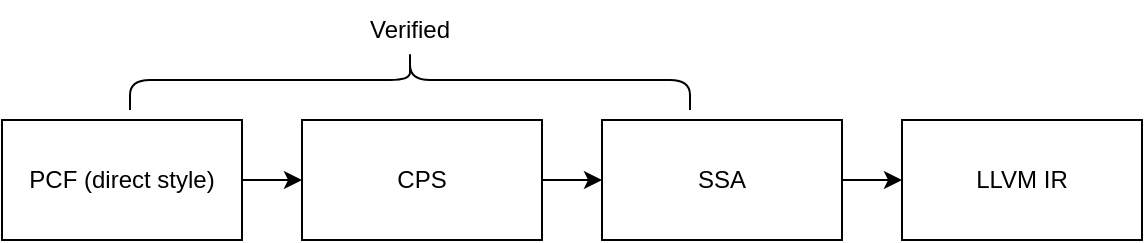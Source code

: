 <mxfile version="17.1.2" type="github">
  <diagram id="Vm7PI8PtoBJdbYvuWfQc" name="Page-1">
    <mxGraphModel dx="731" dy="375" grid="1" gridSize="10" guides="1" tooltips="1" connect="1" arrows="1" fold="1" page="1" pageScale="1" pageWidth="827" pageHeight="1169" math="0" shadow="0">
      <root>
        <mxCell id="0" />
        <mxCell id="1" parent="0" />
        <mxCell id="iQmmxvbvWwsZ9ZQEgWM5-15" value="" style="edgeStyle=orthogonalEdgeStyle;rounded=0;orthogonalLoop=1;jettySize=auto;html=1;" parent="1" source="iQmmxvbvWwsZ9ZQEgWM5-13" target="iQmmxvbvWwsZ9ZQEgWM5-14" edge="1">
          <mxGeometry relative="1" as="geometry" />
        </mxCell>
        <mxCell id="iQmmxvbvWwsZ9ZQEgWM5-13" value="PCF (direct style)" style="rounded=0;whiteSpace=wrap;html=1;" parent="1" vertex="1">
          <mxGeometry x="210" y="190" width="120" height="60" as="geometry" />
        </mxCell>
        <mxCell id="iQmmxvbvWwsZ9ZQEgWM5-17" value="" style="edgeStyle=orthogonalEdgeStyle;rounded=0;orthogonalLoop=1;jettySize=auto;html=1;" parent="1" source="iQmmxvbvWwsZ9ZQEgWM5-14" target="iQmmxvbvWwsZ9ZQEgWM5-16" edge="1">
          <mxGeometry relative="1" as="geometry" />
        </mxCell>
        <mxCell id="iQmmxvbvWwsZ9ZQEgWM5-14" value="CPS" style="rounded=0;whiteSpace=wrap;html=1;" parent="1" vertex="1">
          <mxGeometry x="360" y="190" width="120" height="60" as="geometry" />
        </mxCell>
        <mxCell id="iQmmxvbvWwsZ9ZQEgWM5-19" value="" style="edgeStyle=orthogonalEdgeStyle;rounded=0;orthogonalLoop=1;jettySize=auto;html=1;" parent="1" source="iQmmxvbvWwsZ9ZQEgWM5-16" target="iQmmxvbvWwsZ9ZQEgWM5-18" edge="1">
          <mxGeometry relative="1" as="geometry" />
        </mxCell>
        <mxCell id="iQmmxvbvWwsZ9ZQEgWM5-16" value="SSA" style="rounded=0;whiteSpace=wrap;html=1;" parent="1" vertex="1">
          <mxGeometry x="510" y="190" width="120" height="60" as="geometry" />
        </mxCell>
        <mxCell id="iQmmxvbvWwsZ9ZQEgWM5-18" value="LLVM IR" style="rounded=0;whiteSpace=wrap;html=1;" parent="1" vertex="1">
          <mxGeometry x="660" y="190" width="120" height="60" as="geometry" />
        </mxCell>
        <mxCell id="EtrMcrA6Wy_g8QWSOcfp-1" value="" style="shape=curlyBracket;whiteSpace=wrap;html=1;rounded=1;rotation=90;" vertex="1" parent="1">
          <mxGeometry x="399" y="30" width="30" height="280" as="geometry" />
        </mxCell>
        <mxCell id="EtrMcrA6Wy_g8QWSOcfp-2" value="Verified" style="text;html=1;strokeColor=none;fillColor=none;align=center;verticalAlign=middle;whiteSpace=wrap;rounded=0;" vertex="1" parent="1">
          <mxGeometry x="384" y="130" width="60" height="30" as="geometry" />
        </mxCell>
      </root>
    </mxGraphModel>
  </diagram>
</mxfile>
